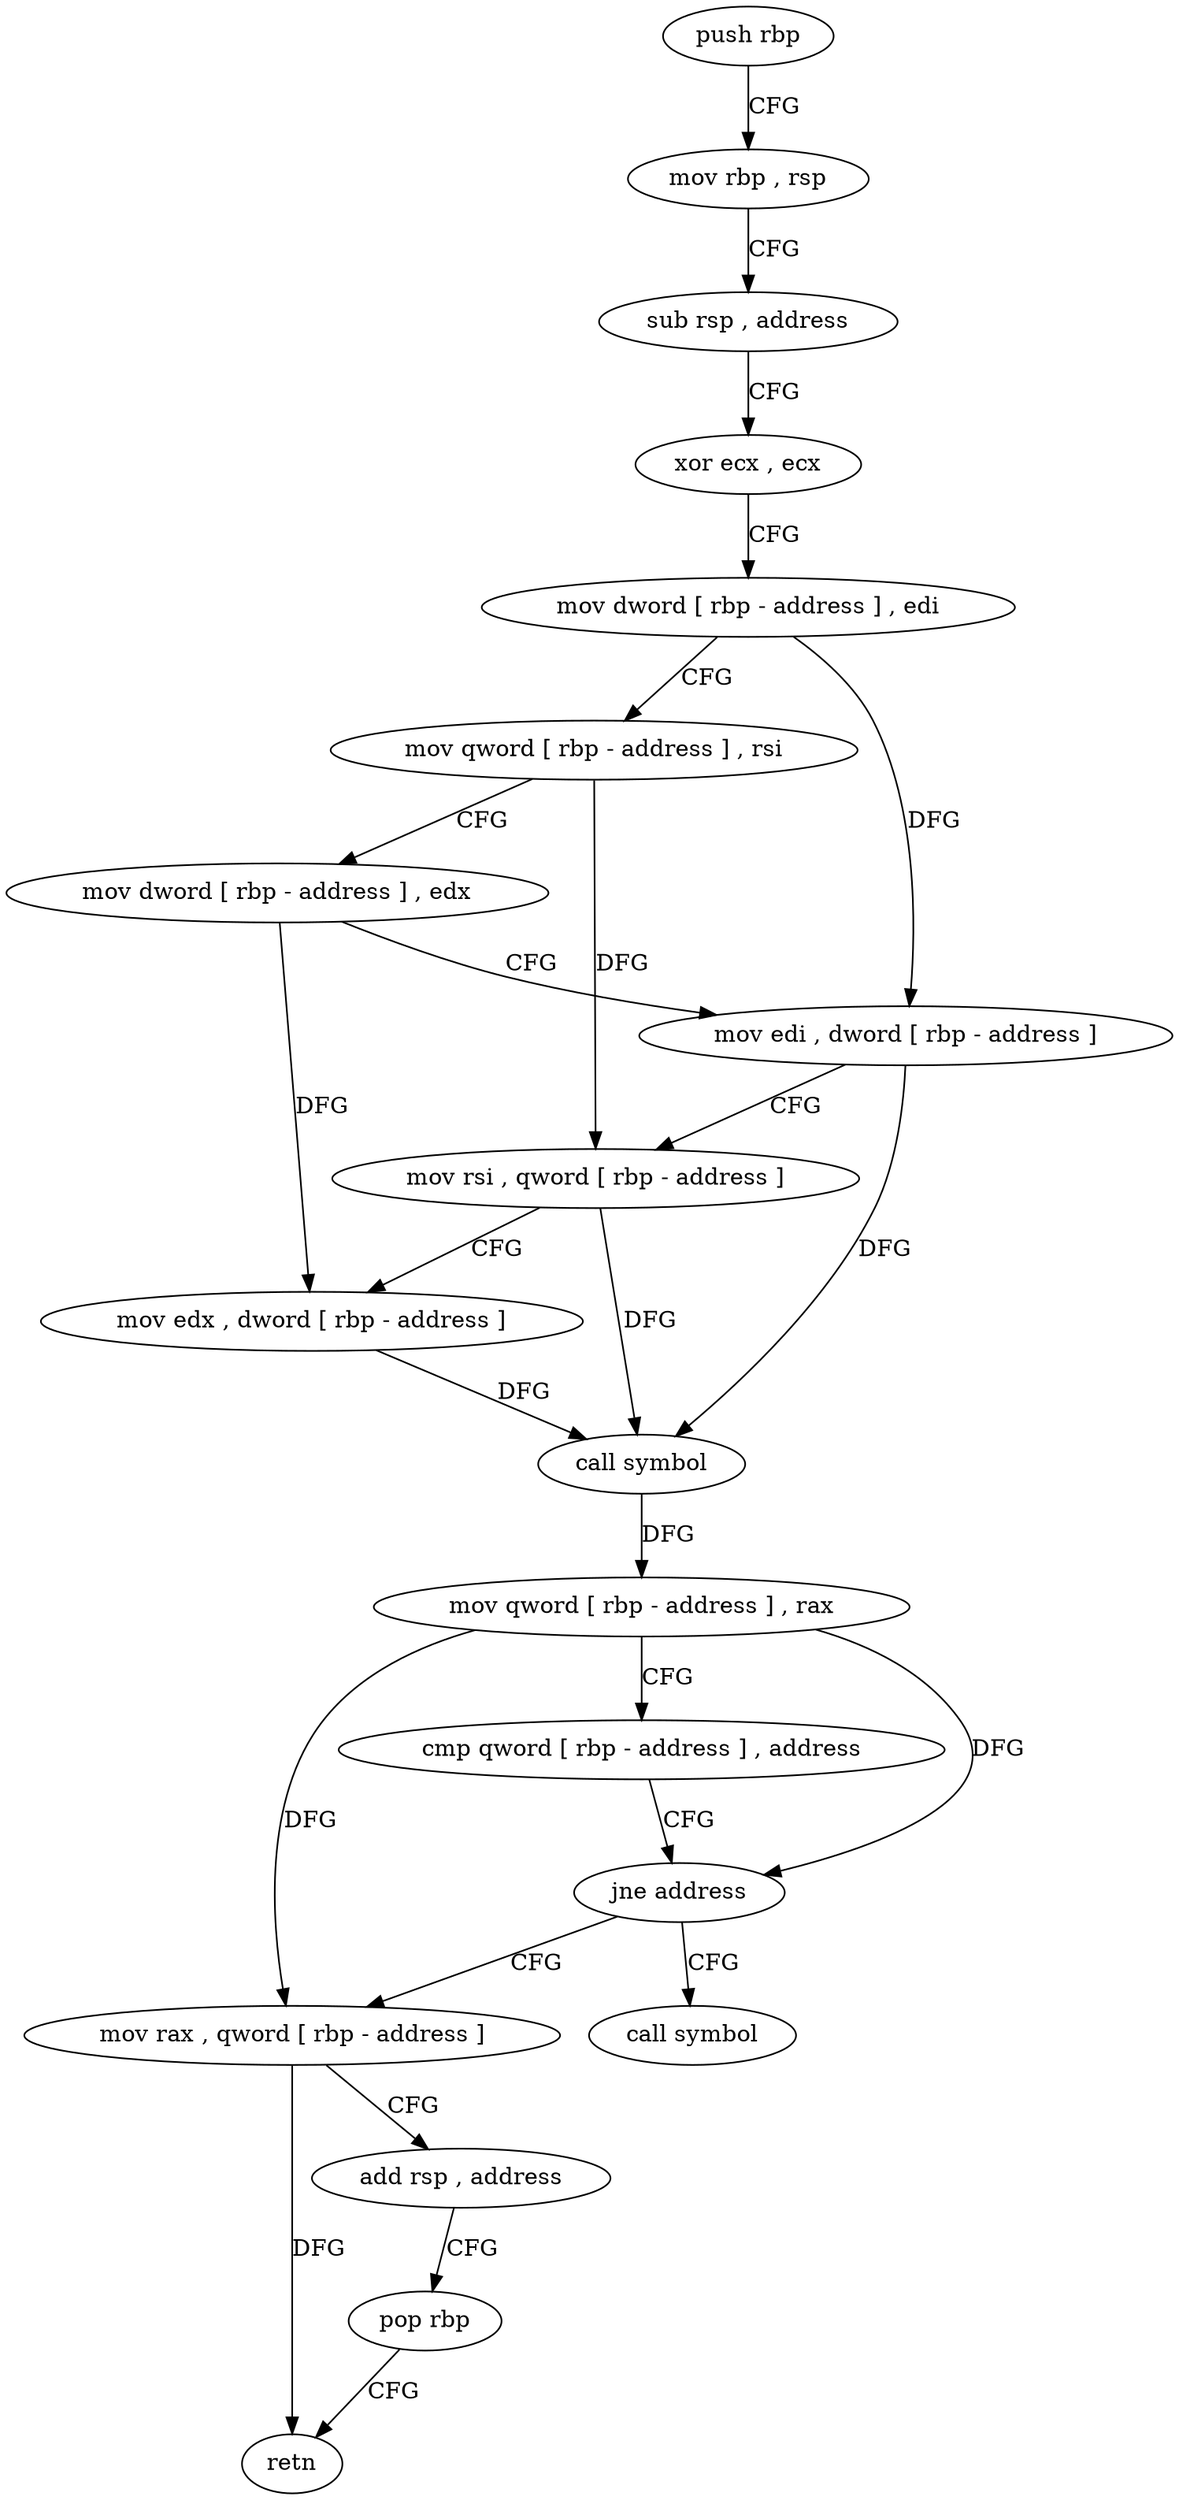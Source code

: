 digraph "func" {
"4252064" [label = "push rbp" ]
"4252065" [label = "mov rbp , rsp" ]
"4252068" [label = "sub rsp , address" ]
"4252072" [label = "xor ecx , ecx" ]
"4252074" [label = "mov dword [ rbp - address ] , edi" ]
"4252077" [label = "mov qword [ rbp - address ] , rsi" ]
"4252081" [label = "mov dword [ rbp - address ] , edx" ]
"4252084" [label = "mov edi , dword [ rbp - address ]" ]
"4252087" [label = "mov rsi , qword [ rbp - address ]" ]
"4252091" [label = "mov edx , dword [ rbp - address ]" ]
"4252094" [label = "call symbol" ]
"4252099" [label = "mov qword [ rbp - address ] , rax" ]
"4252103" [label = "cmp qword [ rbp - address ] , address" ]
"4252108" [label = "jne address" ]
"4252119" [label = "mov rax , qword [ rbp - address ]" ]
"4252114" [label = "call symbol" ]
"4252123" [label = "add rsp , address" ]
"4252127" [label = "pop rbp" ]
"4252128" [label = "retn" ]
"4252064" -> "4252065" [ label = "CFG" ]
"4252065" -> "4252068" [ label = "CFG" ]
"4252068" -> "4252072" [ label = "CFG" ]
"4252072" -> "4252074" [ label = "CFG" ]
"4252074" -> "4252077" [ label = "CFG" ]
"4252074" -> "4252084" [ label = "DFG" ]
"4252077" -> "4252081" [ label = "CFG" ]
"4252077" -> "4252087" [ label = "DFG" ]
"4252081" -> "4252084" [ label = "CFG" ]
"4252081" -> "4252091" [ label = "DFG" ]
"4252084" -> "4252087" [ label = "CFG" ]
"4252084" -> "4252094" [ label = "DFG" ]
"4252087" -> "4252091" [ label = "CFG" ]
"4252087" -> "4252094" [ label = "DFG" ]
"4252091" -> "4252094" [ label = "DFG" ]
"4252094" -> "4252099" [ label = "DFG" ]
"4252099" -> "4252103" [ label = "CFG" ]
"4252099" -> "4252108" [ label = "DFG" ]
"4252099" -> "4252119" [ label = "DFG" ]
"4252103" -> "4252108" [ label = "CFG" ]
"4252108" -> "4252119" [ label = "CFG" ]
"4252108" -> "4252114" [ label = "CFG" ]
"4252119" -> "4252123" [ label = "CFG" ]
"4252119" -> "4252128" [ label = "DFG" ]
"4252123" -> "4252127" [ label = "CFG" ]
"4252127" -> "4252128" [ label = "CFG" ]
}

